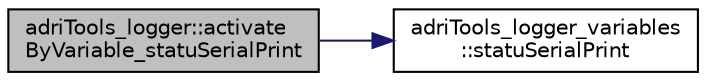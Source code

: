 digraph "adriTools_logger::activateByVariable_statuSerialPrint"
{
 // LATEX_PDF_SIZE
  edge [fontname="Helvetica",fontsize="10",labelfontname="Helvetica",labelfontsize="10"];
  node [fontname="Helvetica",fontsize="10",shape=record];
  rankdir="LR";
  Node1 [label="adriTools_logger::activate\lByVariable_statuSerialPrint",height=0.2,width=0.4,color="black", fillcolor="grey75", style="filled", fontcolor="black",tooltip="obtenir si la region peut \"printf\""];
  Node1 -> Node2 [color="midnightblue",fontsize="10",style="solid",fontname="Helvetica"];
  Node2 [label="adriTools_logger_variables\l::statuSerialPrint",height=0.2,width=0.4,color="black", fillcolor="white", style="filled",URL="$classadri_tools__logger__variables.html#ad1b3e3d7285dc28df29c3e4aa222d2f0",tooltip="get the value of _serial"];
}
